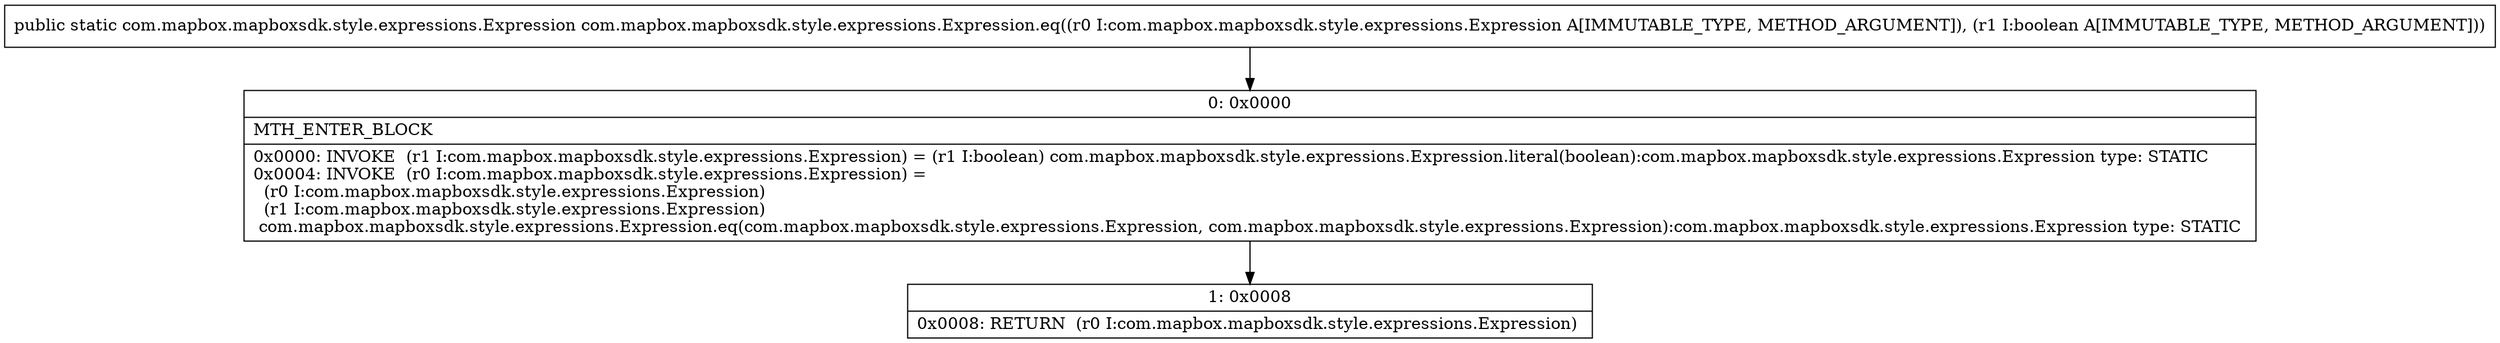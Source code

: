 digraph "CFG forcom.mapbox.mapboxsdk.style.expressions.Expression.eq(Lcom\/mapbox\/mapboxsdk\/style\/expressions\/Expression;Z)Lcom\/mapbox\/mapboxsdk\/style\/expressions\/Expression;" {
Node_0 [shape=record,label="{0\:\ 0x0000|MTH_ENTER_BLOCK\l|0x0000: INVOKE  (r1 I:com.mapbox.mapboxsdk.style.expressions.Expression) = (r1 I:boolean) com.mapbox.mapboxsdk.style.expressions.Expression.literal(boolean):com.mapbox.mapboxsdk.style.expressions.Expression type: STATIC \l0x0004: INVOKE  (r0 I:com.mapbox.mapboxsdk.style.expressions.Expression) = \l  (r0 I:com.mapbox.mapboxsdk.style.expressions.Expression)\l  (r1 I:com.mapbox.mapboxsdk.style.expressions.Expression)\l com.mapbox.mapboxsdk.style.expressions.Expression.eq(com.mapbox.mapboxsdk.style.expressions.Expression, com.mapbox.mapboxsdk.style.expressions.Expression):com.mapbox.mapboxsdk.style.expressions.Expression type: STATIC \l}"];
Node_1 [shape=record,label="{1\:\ 0x0008|0x0008: RETURN  (r0 I:com.mapbox.mapboxsdk.style.expressions.Expression) \l}"];
MethodNode[shape=record,label="{public static com.mapbox.mapboxsdk.style.expressions.Expression com.mapbox.mapboxsdk.style.expressions.Expression.eq((r0 I:com.mapbox.mapboxsdk.style.expressions.Expression A[IMMUTABLE_TYPE, METHOD_ARGUMENT]), (r1 I:boolean A[IMMUTABLE_TYPE, METHOD_ARGUMENT])) }"];
MethodNode -> Node_0;
Node_0 -> Node_1;
}


